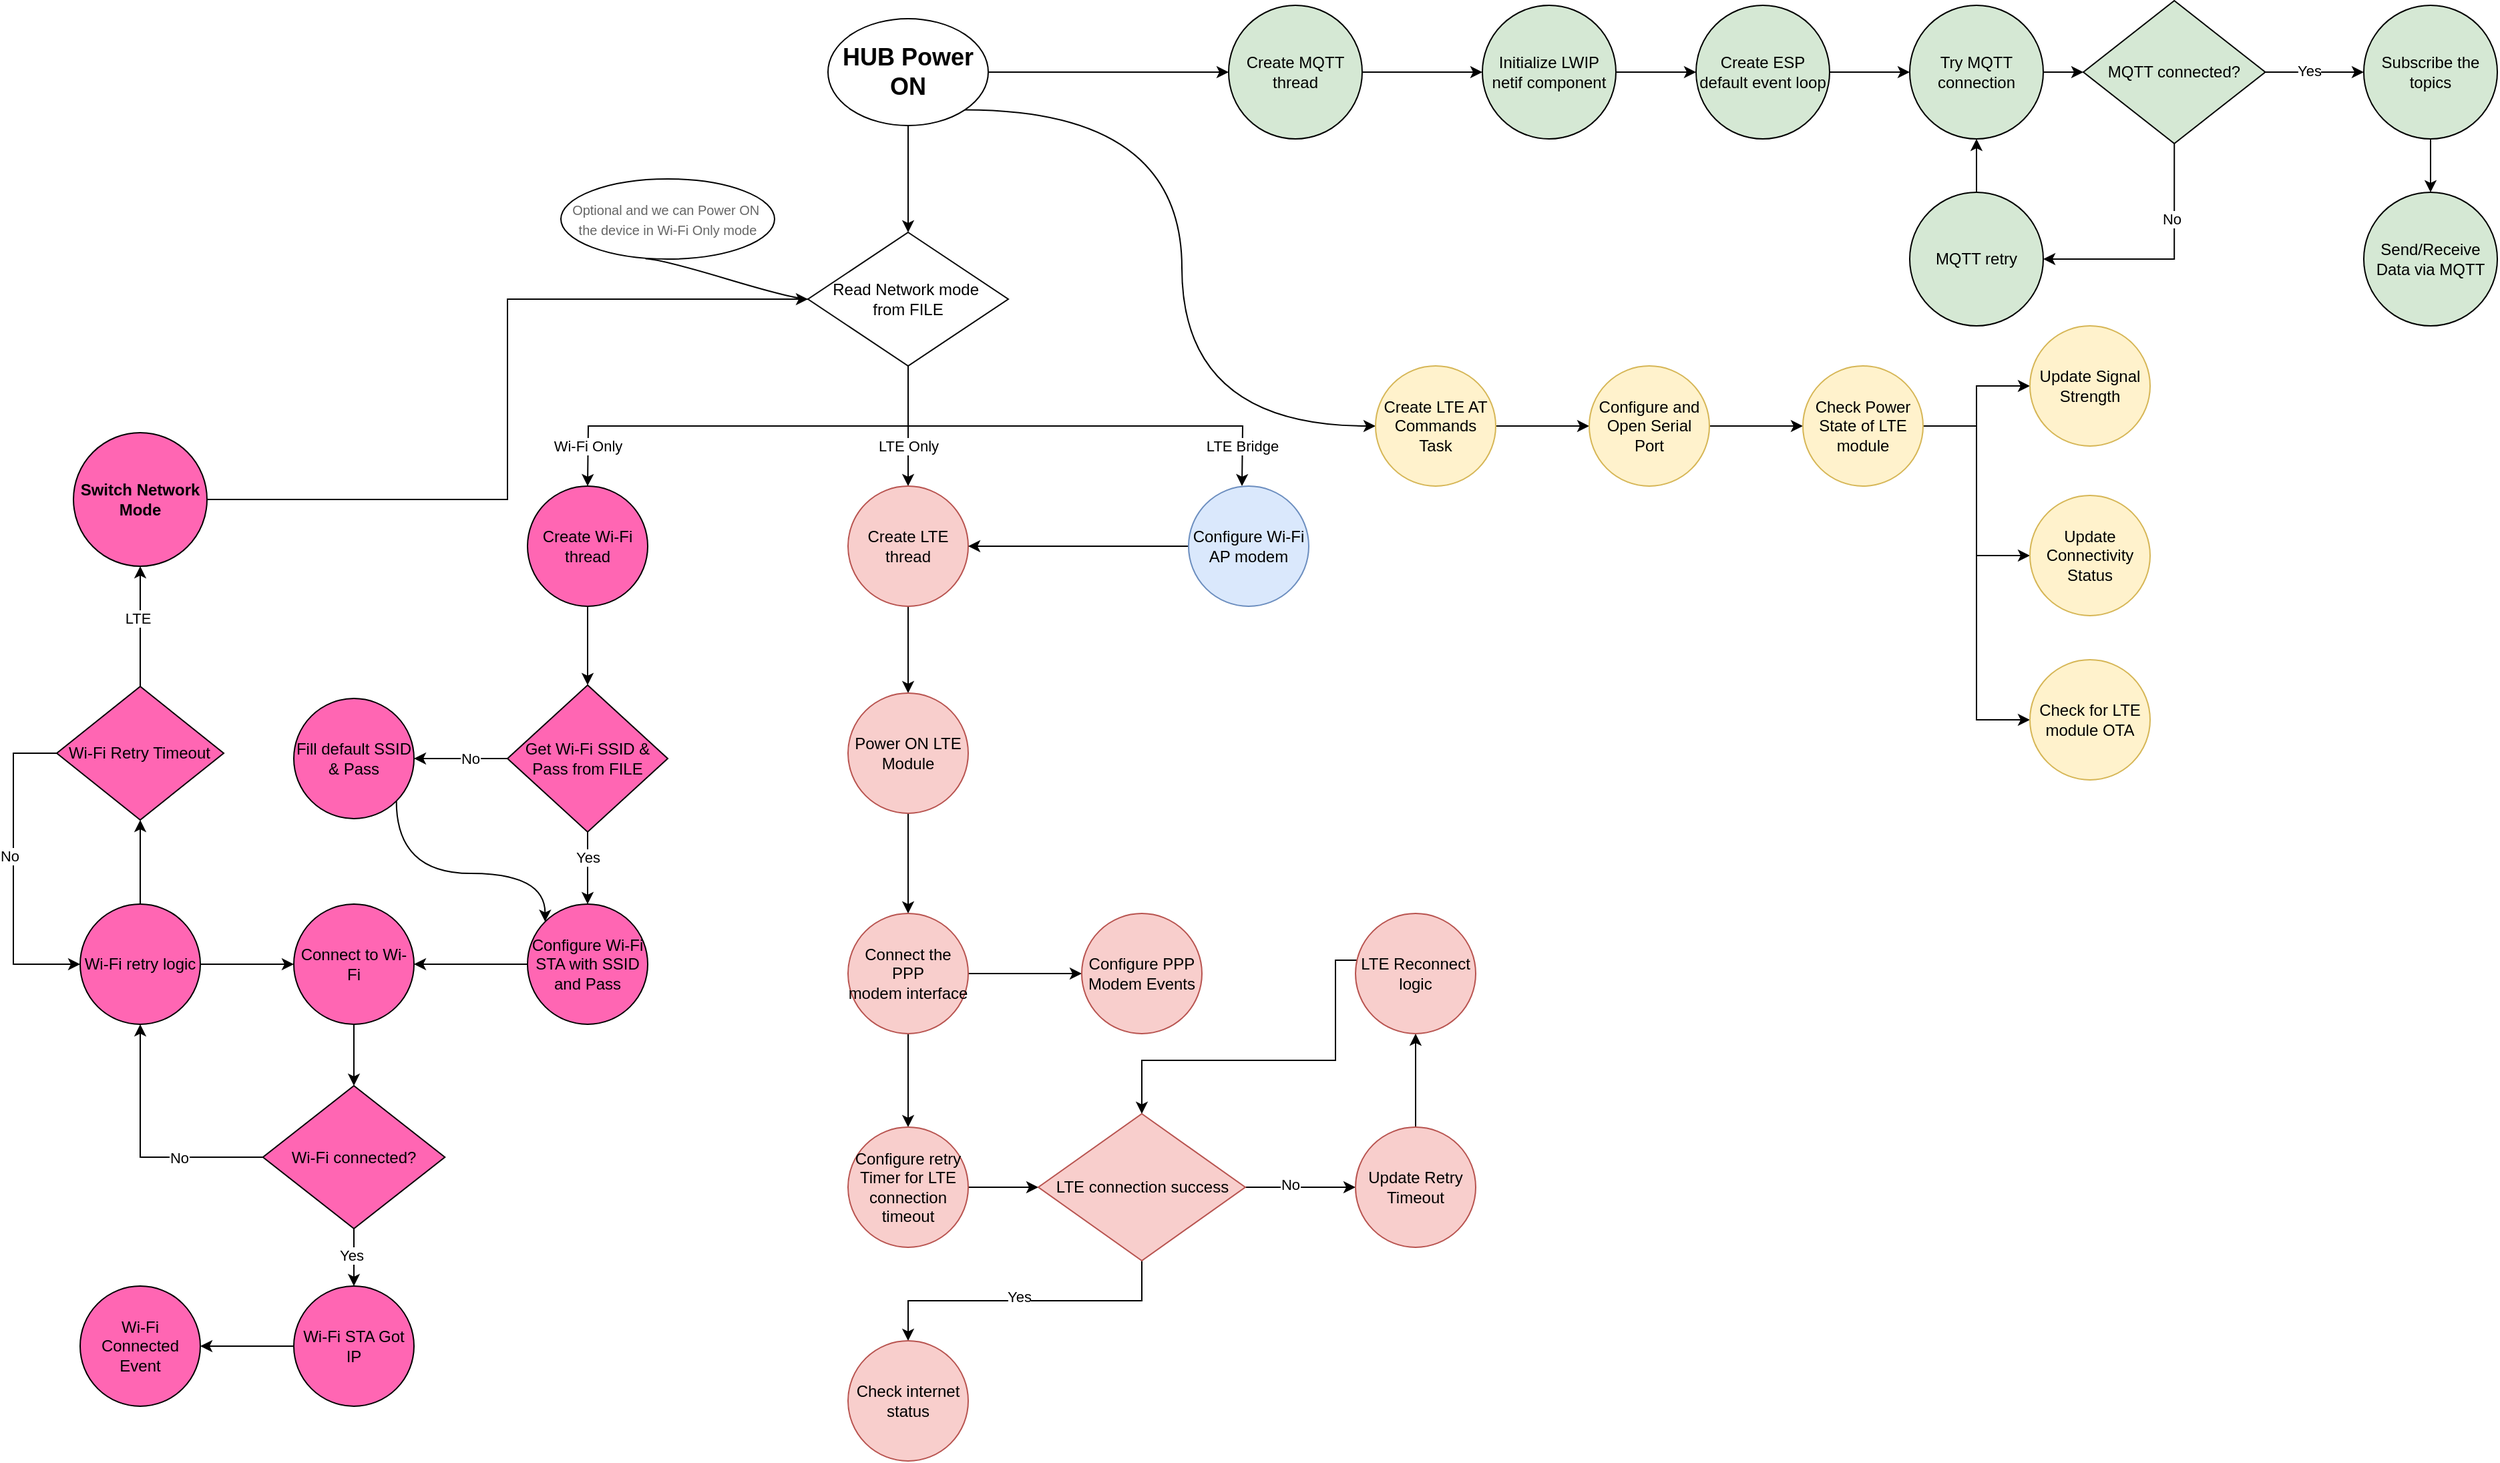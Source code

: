 <mxfile version="24.8.3">
  <diagram name="Page-1" id="DCz_qoyEs13wIHIU9r2-">
    <mxGraphModel dx="2311" dy="869" grid="1" gridSize="10" guides="1" tooltips="1" connect="1" arrows="1" fold="1" page="1" pageScale="1" pageWidth="3000" pageHeight="2500" math="0" shadow="0">
      <root>
        <mxCell id="0" />
        <mxCell id="1" parent="0" />
        <mxCell id="1noEsMnAWFIkvE6AnAer-5" value="" style="edgeStyle=orthogonalEdgeStyle;rounded=0;orthogonalLoop=1;jettySize=auto;html=1;" parent="1" source="1noEsMnAWFIkvE6AnAer-1" target="1noEsMnAWFIkvE6AnAer-4" edge="1">
          <mxGeometry relative="1" as="geometry" />
        </mxCell>
        <mxCell id="1noEsMnAWFIkvE6AnAer-123" style="edgeStyle=orthogonalEdgeStyle;rounded=0;orthogonalLoop=1;jettySize=auto;html=1;entryX=0;entryY=0.5;entryDx=0;entryDy=0;" parent="1" source="1noEsMnAWFIkvE6AnAer-1" target="1noEsMnAWFIkvE6AnAer-124" edge="1">
          <mxGeometry relative="1" as="geometry">
            <mxPoint x="1190" y="400" as="targetPoint" />
          </mxGeometry>
        </mxCell>
        <mxCell id="4WO7JMxw1xyXEHN4cRK8-4" style="edgeStyle=orthogonalEdgeStyle;rounded=0;orthogonalLoop=1;jettySize=auto;html=1;exitX=1;exitY=1;exitDx=0;exitDy=0;entryX=0;entryY=0.5;entryDx=0;entryDy=0;curved=1;" edge="1" parent="1" source="1noEsMnAWFIkvE6AnAer-1" target="4WO7JMxw1xyXEHN4cRK8-2">
          <mxGeometry relative="1" as="geometry" />
        </mxCell>
        <mxCell id="1noEsMnAWFIkvE6AnAer-1" value="&lt;font style=&quot;font-size: 18px;&quot;&gt;HUB Power ON&lt;/font&gt;" style="ellipse;whiteSpace=wrap;html=1;fontStyle=1" parent="1" vertex="1">
          <mxGeometry x="790" y="360" width="120" height="80" as="geometry" />
        </mxCell>
        <mxCell id="1noEsMnAWFIkvE6AnAer-7" value="" style="edgeStyle=orthogonalEdgeStyle;rounded=0;orthogonalLoop=1;jettySize=auto;html=1;" parent="1" source="1noEsMnAWFIkvE6AnAer-4" target="1noEsMnAWFIkvE6AnAer-6" edge="1">
          <mxGeometry relative="1" as="geometry" />
        </mxCell>
        <mxCell id="1noEsMnAWFIkvE6AnAer-13" value="LTE Only" style="edgeLabel;html=1;align=center;verticalAlign=middle;resizable=0;points=[];" parent="1noEsMnAWFIkvE6AnAer-7" vertex="1" connectable="0">
          <mxGeometry x="0.133" y="-1" relative="1" as="geometry">
            <mxPoint x="1" y="9" as="offset" />
          </mxGeometry>
        </mxCell>
        <mxCell id="1noEsMnAWFIkvE6AnAer-8" style="edgeStyle=orthogonalEdgeStyle;rounded=0;orthogonalLoop=1;jettySize=auto;html=1;exitX=0.5;exitY=1;exitDx=0;exitDy=0;" parent="1" source="1noEsMnAWFIkvE6AnAer-4" edge="1">
          <mxGeometry relative="1" as="geometry">
            <mxPoint x="1100" y="710" as="targetPoint" />
          </mxGeometry>
        </mxCell>
        <mxCell id="1noEsMnAWFIkvE6AnAer-14" value="LTE Bridge" style="edgeLabel;html=1;align=center;verticalAlign=middle;resizable=0;points=[];" parent="1noEsMnAWFIkvE6AnAer-8" vertex="1" connectable="0">
          <mxGeometry x="0.533" y="2" relative="1" as="geometry">
            <mxPoint x="34" y="17" as="offset" />
          </mxGeometry>
        </mxCell>
        <mxCell id="1noEsMnAWFIkvE6AnAer-10" style="edgeStyle=orthogonalEdgeStyle;rounded=0;orthogonalLoop=1;jettySize=auto;html=1;exitX=0.5;exitY=1;exitDx=0;exitDy=0;" parent="1" source="1noEsMnAWFIkvE6AnAer-4" edge="1">
          <mxGeometry relative="1" as="geometry">
            <mxPoint x="610" y="710" as="targetPoint" />
          </mxGeometry>
        </mxCell>
        <mxCell id="1noEsMnAWFIkvE6AnAer-12" value="Wi-Fi Only" style="edgeLabel;html=1;align=center;verticalAlign=middle;resizable=0;points=[];" parent="1noEsMnAWFIkvE6AnAer-10" vertex="1" connectable="0">
          <mxGeometry x="0.177" y="1" relative="1" as="geometry">
            <mxPoint x="-91" y="14" as="offset" />
          </mxGeometry>
        </mxCell>
        <mxCell id="1noEsMnAWFIkvE6AnAer-4" value="Read Network mode&amp;nbsp;&lt;div&gt;from FILE&lt;/div&gt;" style="rhombus;whiteSpace=wrap;html=1;" parent="1" vertex="1">
          <mxGeometry x="775" y="520" width="150" height="100" as="geometry" />
        </mxCell>
        <mxCell id="1noEsMnAWFIkvE6AnAer-140" value="" style="edgeStyle=orthogonalEdgeStyle;rounded=0;orthogonalLoop=1;jettySize=auto;html=1;" parent="1" source="1noEsMnAWFIkvE6AnAer-6" target="1noEsMnAWFIkvE6AnAer-139" edge="1">
          <mxGeometry relative="1" as="geometry" />
        </mxCell>
        <mxCell id="1noEsMnAWFIkvE6AnAer-6" value="Create LTE thread" style="ellipse;whiteSpace=wrap;html=1;fillColor=#f8cecc;strokeColor=#b85450;" parent="1" vertex="1">
          <mxGeometry x="805" y="710" width="90" height="90" as="geometry" />
        </mxCell>
        <mxCell id="4WO7JMxw1xyXEHN4cRK8-19" style="edgeStyle=orthogonalEdgeStyle;rounded=0;orthogonalLoop=1;jettySize=auto;html=1;" edge="1" parent="1" source="1noEsMnAWFIkvE6AnAer-9" target="1noEsMnAWFIkvE6AnAer-6">
          <mxGeometry relative="1" as="geometry" />
        </mxCell>
        <mxCell id="1noEsMnAWFIkvE6AnAer-9" value="Configure Wi-Fi AP modem" style="ellipse;whiteSpace=wrap;html=1;fillColor=#dae8fc;strokeColor=#6c8ebf;" parent="1" vertex="1">
          <mxGeometry x="1060" y="710" width="90" height="90" as="geometry" />
        </mxCell>
        <mxCell id="1noEsMnAWFIkvE6AnAer-33" value="" style="edgeStyle=orthogonalEdgeStyle;rounded=0;orthogonalLoop=1;jettySize=auto;html=1;fillColor=#FF66B3;" parent="1" source="1noEsMnAWFIkvE6AnAer-11" target="1noEsMnAWFIkvE6AnAer-32" edge="1">
          <mxGeometry relative="1" as="geometry" />
        </mxCell>
        <mxCell id="1noEsMnAWFIkvE6AnAer-34" value="Yes" style="edgeLabel;html=1;align=center;verticalAlign=middle;resizable=0;points=[];fillColor=#FF66B3;" parent="1noEsMnAWFIkvE6AnAer-33" vertex="1" connectable="0">
          <mxGeometry x="-0.293" relative="1" as="geometry">
            <mxPoint as="offset" />
          </mxGeometry>
        </mxCell>
        <mxCell id="1noEsMnAWFIkvE6AnAer-36" value="" style="edgeStyle=orthogonalEdgeStyle;rounded=0;orthogonalLoop=1;jettySize=auto;html=1;fillColor=#FF66B3;" parent="1" source="1noEsMnAWFIkvE6AnAer-11" target="1noEsMnAWFIkvE6AnAer-35" edge="1">
          <mxGeometry relative="1" as="geometry" />
        </mxCell>
        <mxCell id="1noEsMnAWFIkvE6AnAer-37" value="No" style="edgeLabel;html=1;align=center;verticalAlign=middle;resizable=0;points=[];fillColor=#FF66B3;" parent="1noEsMnAWFIkvE6AnAer-36" vertex="1" connectable="0">
          <mxGeometry x="-0.184" relative="1" as="geometry">
            <mxPoint as="offset" />
          </mxGeometry>
        </mxCell>
        <mxCell id="1noEsMnAWFIkvE6AnAer-11" value="Get Wi-Fi SSID &amp;amp; Pass from FILE" style="rhombus;whiteSpace=wrap;html=1;fillColor=#FF66B3;" parent="1" vertex="1">
          <mxGeometry x="550" y="859" width="120" height="110" as="geometry" />
        </mxCell>
        <mxCell id="1noEsMnAWFIkvE6AnAer-135" style="edgeStyle=orthogonalEdgeStyle;rounded=0;orthogonalLoop=1;jettySize=auto;html=1;entryX=0.5;entryY=0;entryDx=0;entryDy=0;" parent="1" source="1noEsMnAWFIkvE6AnAer-32" target="1noEsMnAWFIkvE6AnAer-38" edge="1">
          <mxGeometry relative="1" as="geometry" />
        </mxCell>
        <mxCell id="1noEsMnAWFIkvE6AnAer-32" value="Configure Wi-Fi STA with SSID and Pass" style="ellipse;whiteSpace=wrap;html=1;fillColor=#FF66B3;direction=south;" parent="1" vertex="1">
          <mxGeometry x="565" y="1023" width="90" height="90" as="geometry" />
        </mxCell>
        <mxCell id="4WO7JMxw1xyXEHN4cRK8-20" style="edgeStyle=orthogonalEdgeStyle;rounded=0;orthogonalLoop=1;jettySize=auto;html=1;exitX=1;exitY=0;exitDx=0;exitDy=0;entryX=0;entryY=1;entryDx=0;entryDy=0;curved=1;" edge="1" parent="1" source="1noEsMnAWFIkvE6AnAer-35" target="1noEsMnAWFIkvE6AnAer-32">
          <mxGeometry relative="1" as="geometry">
            <Array as="points">
              <mxPoint x="467" y="1000" />
              <mxPoint x="578" y="1000" />
            </Array>
          </mxGeometry>
        </mxCell>
        <mxCell id="1noEsMnAWFIkvE6AnAer-35" value="Fill default SSID &amp;amp; Pass" style="ellipse;whiteSpace=wrap;html=1;fillColor=#FF66B3;direction=south;" parent="1" vertex="1">
          <mxGeometry x="390" y="869" width="90" height="90" as="geometry" />
        </mxCell>
        <mxCell id="1noEsMnAWFIkvE6AnAer-107" style="edgeStyle=orthogonalEdgeStyle;rounded=0;orthogonalLoop=1;jettySize=auto;html=1;entryX=0.5;entryY=0;entryDx=0;entryDy=0;" parent="1" source="1noEsMnAWFIkvE6AnAer-38" target="1noEsMnAWFIkvE6AnAer-106" edge="1">
          <mxGeometry relative="1" as="geometry" />
        </mxCell>
        <mxCell id="1noEsMnAWFIkvE6AnAer-38" value="Connect to Wi-Fi" style="ellipse;whiteSpace=wrap;html=1;fillColor=#FF66B3;direction=south;" parent="1" vertex="1">
          <mxGeometry x="390" y="1023" width="90" height="90" as="geometry" />
        </mxCell>
        <mxCell id="1noEsMnAWFIkvE6AnAer-50" value="" style="edgeStyle=orthogonalEdgeStyle;rounded=0;orthogonalLoop=1;jettySize=auto;html=1;fillColor=#FF66B3;" parent="1" source="1noEsMnAWFIkvE6AnAer-47" target="1noEsMnAWFIkvE6AnAer-49" edge="1">
          <mxGeometry relative="1" as="geometry" />
        </mxCell>
        <mxCell id="1noEsMnAWFIkvE6AnAer-47" value="Try MQTT connection" style="ellipse;whiteSpace=wrap;html=1;fillColor=#D5E8D4;" parent="1" vertex="1">
          <mxGeometry x="1600" y="350" width="100" height="100" as="geometry" />
        </mxCell>
        <mxCell id="1noEsMnAWFIkvE6AnAer-95" style="edgeStyle=orthogonalEdgeStyle;rounded=0;orthogonalLoop=1;jettySize=auto;html=1;entryX=1;entryY=0.5;entryDx=0;entryDy=0;exitX=0.5;exitY=1;exitDx=0;exitDy=0;fillColor=#FF66B3;" parent="1" source="1noEsMnAWFIkvE6AnAer-49" target="1noEsMnAWFIkvE6AnAer-97" edge="1">
          <mxGeometry relative="1" as="geometry" />
        </mxCell>
        <mxCell id="1noEsMnAWFIkvE6AnAer-99" value="No" style="edgeLabel;html=1;align=center;verticalAlign=middle;resizable=0;points=[];fillColor=#FF66B3;" parent="1noEsMnAWFIkvE6AnAer-95" vertex="1" connectable="0">
          <mxGeometry x="-0.393" y="-2" relative="1" as="geometry">
            <mxPoint as="offset" />
          </mxGeometry>
        </mxCell>
        <mxCell id="1noEsMnAWFIkvE6AnAer-101" value="" style="edgeStyle=orthogonalEdgeStyle;rounded=0;orthogonalLoop=1;jettySize=auto;html=1;fillColor=#FF66B3;entryX=0;entryY=0.5;entryDx=0;entryDy=0;" parent="1" source="1noEsMnAWFIkvE6AnAer-49" target="1noEsMnAWFIkvE6AnAer-132" edge="1">
          <mxGeometry relative="1" as="geometry">
            <mxPoint x="1835.0" y="646.25" as="targetPoint" />
          </mxGeometry>
        </mxCell>
        <mxCell id="1noEsMnAWFIkvE6AnAer-102" value="Yes" style="edgeLabel;html=1;align=center;verticalAlign=middle;resizable=0;points=[];fillColor=#FF66B3;" parent="1noEsMnAWFIkvE6AnAer-101" vertex="1" connectable="0">
          <mxGeometry x="-0.115" y="1" relative="1" as="geometry">
            <mxPoint as="offset" />
          </mxGeometry>
        </mxCell>
        <mxCell id="1noEsMnAWFIkvE6AnAer-49" value="MQTT connected?" style="rhombus;whiteSpace=wrap;html=1;fillColor=#D5E8D4;" parent="1" vertex="1">
          <mxGeometry x="1730" y="346.5" width="136.25" height="107" as="geometry" />
        </mxCell>
        <mxCell id="1noEsMnAWFIkvE6AnAer-98" style="edgeStyle=orthogonalEdgeStyle;rounded=0;orthogonalLoop=1;jettySize=auto;html=1;entryX=0.5;entryY=1;entryDx=0;entryDy=0;fillColor=#FF66B3;" parent="1" source="1noEsMnAWFIkvE6AnAer-97" target="1noEsMnAWFIkvE6AnAer-47" edge="1">
          <mxGeometry relative="1" as="geometry" />
        </mxCell>
        <mxCell id="1noEsMnAWFIkvE6AnAer-97" value="MQTT retry" style="ellipse;whiteSpace=wrap;html=1;fillColor=#D5E8D4;" parent="1" vertex="1">
          <mxGeometry x="1600" y="490" width="100" height="100" as="geometry" />
        </mxCell>
        <mxCell id="1noEsMnAWFIkvE6AnAer-103" value="&lt;span style=&quot;text-wrap: nowrap; color: rgb(102, 102, 102); font-size: 10px; text-align: left;&quot;&gt;Optional and we can Power ON&amp;nbsp;&lt;/span&gt;&lt;div&gt;&lt;span style=&quot;color: rgb(102, 102, 102); font-size: 10px; text-align: left; text-wrap: nowrap;&quot;&gt;the device in Wi-Fi Only mode&lt;/span&gt;&lt;/div&gt;" style="ellipse;whiteSpace=wrap;html=1;align=center;newEdgeStyle={&quot;edgeStyle&quot;:&quot;entityRelationEdgeStyle&quot;,&quot;startArrow&quot;:&quot;none&quot;,&quot;endArrow&quot;:&quot;none&quot;,&quot;segment&quot;:10,&quot;curved&quot;:1,&quot;sourcePerimeterSpacing&quot;:0,&quot;targetPerimeterSpacing&quot;:0};treeFolding=1;treeMoving=1;" parent="1" vertex="1">
          <mxGeometry x="590" y="480" width="160" height="60" as="geometry" />
        </mxCell>
        <mxCell id="1noEsMnAWFIkvE6AnAer-104" style="edgeStyle=entityRelationEdgeStyle;rounded=0;orthogonalLoop=1;jettySize=auto;html=1;startArrow=none;endArrow=none;segment=10;curved=1;sourcePerimeterSpacing=0;targetPerimeterSpacing=0;entryX=0;entryY=0.5;entryDx=0;entryDy=0;exitX=0.396;exitY=0.995;exitDx=0;exitDy=0;exitPerimeter=0;" parent="1" source="1noEsMnAWFIkvE6AnAer-103" target="1noEsMnAWFIkvE6AnAer-4" edge="1">
          <mxGeometry relative="1" as="geometry">
            <mxPoint x="895" y="550" as="targetPoint" />
            <Array as="points">
              <mxPoint x="970" y="500" />
            </Array>
          </mxGeometry>
        </mxCell>
        <mxCell id="1noEsMnAWFIkvE6AnAer-105" value="Send/Receive Data via&amp;nbsp;&lt;span style=&quot;background-color: initial;&quot;&gt;MQTT&lt;/span&gt;" style="ellipse;whiteSpace=wrap;html=1;fillColor=#D5E8D4;" parent="1" vertex="1">
          <mxGeometry x="1940" y="490" width="100" height="100" as="geometry" />
        </mxCell>
        <mxCell id="1noEsMnAWFIkvE6AnAer-111" value="" style="edgeStyle=orthogonalEdgeStyle;rounded=0;orthogonalLoop=1;jettySize=auto;html=1;" parent="1" source="1noEsMnAWFIkvE6AnAer-106" target="1noEsMnAWFIkvE6AnAer-110" edge="1">
          <mxGeometry relative="1" as="geometry" />
        </mxCell>
        <mxCell id="1noEsMnAWFIkvE6AnAer-112" value="No" style="edgeLabel;html=1;align=center;verticalAlign=middle;resizable=0;points=[];" parent="1noEsMnAWFIkvE6AnAer-111" vertex="1" connectable="0">
          <mxGeometry x="-0.176" y="-2" relative="1" as="geometry">
            <mxPoint x="16" y="2" as="offset" />
          </mxGeometry>
        </mxCell>
        <mxCell id="1noEsMnAWFIkvE6AnAer-106" value="Wi-Fi connected?" style="rhombus;whiteSpace=wrap;html=1;fillColor=#FF66B3;" parent="1" vertex="1">
          <mxGeometry x="366.88" y="1159" width="136.25" height="107" as="geometry" />
        </mxCell>
        <mxCell id="1noEsMnAWFIkvE6AnAer-134" style="edgeStyle=orthogonalEdgeStyle;rounded=0;orthogonalLoop=1;jettySize=auto;html=1;entryX=0.5;entryY=1;entryDx=0;entryDy=0;" parent="1" source="1noEsMnAWFIkvE6AnAer-110" target="1noEsMnAWFIkvE6AnAer-38" edge="1">
          <mxGeometry relative="1" as="geometry" />
        </mxCell>
        <mxCell id="4WO7JMxw1xyXEHN4cRK8-22" value="" style="edgeStyle=orthogonalEdgeStyle;rounded=0;orthogonalLoop=1;jettySize=auto;html=1;" edge="1" parent="1" source="1noEsMnAWFIkvE6AnAer-110" target="4WO7JMxw1xyXEHN4cRK8-21">
          <mxGeometry relative="1" as="geometry" />
        </mxCell>
        <mxCell id="1noEsMnAWFIkvE6AnAer-110" value="Wi-Fi retry logic" style="ellipse;whiteSpace=wrap;html=1;fillColor=#FF66B3;direction=south;" parent="1" vertex="1">
          <mxGeometry x="230.005" y="1023" width="90" height="90" as="geometry" />
        </mxCell>
        <mxCell id="1noEsMnAWFIkvE6AnAer-117" value="" style="edgeStyle=orthogonalEdgeStyle;rounded=0;orthogonalLoop=1;jettySize=auto;html=1;entryX=0;entryY=0.5;entryDx=0;entryDy=0;exitX=0.5;exitY=1;exitDx=0;exitDy=0;" parent="1" source="1noEsMnAWFIkvE6AnAer-106" target="1noEsMnAWFIkvE6AnAer-116" edge="1">
          <mxGeometry relative="1" as="geometry">
            <mxPoint x="248" y="1121" as="sourcePoint" />
            <mxPoint x="395" y="1238" as="targetPoint" />
          </mxGeometry>
        </mxCell>
        <mxCell id="1noEsMnAWFIkvE6AnAer-119" value="Yes" style="edgeLabel;html=1;align=center;verticalAlign=middle;resizable=0;points=[];" parent="1noEsMnAWFIkvE6AnAer-117" vertex="1" connectable="0">
          <mxGeometry x="-0.104" y="-2" relative="1" as="geometry">
            <mxPoint as="offset" />
          </mxGeometry>
        </mxCell>
        <mxCell id="1noEsMnAWFIkvE6AnAer-122" value="" style="edgeStyle=orthogonalEdgeStyle;rounded=0;orthogonalLoop=1;jettySize=auto;html=1;" parent="1" source="1noEsMnAWFIkvE6AnAer-116" target="1noEsMnAWFIkvE6AnAer-121" edge="1">
          <mxGeometry relative="1" as="geometry" />
        </mxCell>
        <mxCell id="1noEsMnAWFIkvE6AnAer-116" value="Wi-Fi STA Got IP" style="ellipse;whiteSpace=wrap;html=1;fillColor=#FF66B3;direction=south;" parent="1" vertex="1">
          <mxGeometry x="389.995" y="1309" width="90" height="90" as="geometry" />
        </mxCell>
        <mxCell id="1noEsMnAWFIkvE6AnAer-121" value="Wi-Fi Connected Event" style="ellipse;whiteSpace=wrap;html=1;fillColor=#FF66B3;direction=south;" parent="1" vertex="1">
          <mxGeometry x="230.005" y="1309" width="90" height="90" as="geometry" />
        </mxCell>
        <mxCell id="1noEsMnAWFIkvE6AnAer-128" style="edgeStyle=orthogonalEdgeStyle;rounded=0;orthogonalLoop=1;jettySize=auto;html=1;" parent="1" source="1noEsMnAWFIkvE6AnAer-124" target="1noEsMnAWFIkvE6AnAer-127" edge="1">
          <mxGeometry relative="1" as="geometry" />
        </mxCell>
        <mxCell id="1noEsMnAWFIkvE6AnAer-124" value="Create MQTT thread" style="ellipse;whiteSpace=wrap;html=1;fillColor=#D5E8D4;" parent="1" vertex="1">
          <mxGeometry x="1090" y="350" width="100" height="100" as="geometry" />
        </mxCell>
        <mxCell id="1noEsMnAWFIkvE6AnAer-130" value="" style="edgeStyle=orthogonalEdgeStyle;rounded=0;orthogonalLoop=1;jettySize=auto;html=1;" parent="1" source="1noEsMnAWFIkvE6AnAer-127" target="1noEsMnAWFIkvE6AnAer-129" edge="1">
          <mxGeometry relative="1" as="geometry" />
        </mxCell>
        <mxCell id="1noEsMnAWFIkvE6AnAer-127" value="Initialize LWIP netif component" style="ellipse;whiteSpace=wrap;html=1;fillColor=#D5E8D4;" parent="1" vertex="1">
          <mxGeometry x="1280" y="350" width="100" height="100" as="geometry" />
        </mxCell>
        <mxCell id="1noEsMnAWFIkvE6AnAer-131" style="edgeStyle=orthogonalEdgeStyle;rounded=0;orthogonalLoop=1;jettySize=auto;html=1;" parent="1" source="1noEsMnAWFIkvE6AnAer-129" target="1noEsMnAWFIkvE6AnAer-47" edge="1">
          <mxGeometry relative="1" as="geometry" />
        </mxCell>
        <mxCell id="1noEsMnAWFIkvE6AnAer-129" value="Create ESP default event loop" style="ellipse;whiteSpace=wrap;html=1;fillColor=#D5E8D4;" parent="1" vertex="1">
          <mxGeometry x="1440" y="350" width="100" height="100" as="geometry" />
        </mxCell>
        <mxCell id="1noEsMnAWFIkvE6AnAer-133" style="edgeStyle=orthogonalEdgeStyle;rounded=0;orthogonalLoop=1;jettySize=auto;html=1;entryX=0.5;entryY=0;entryDx=0;entryDy=0;" parent="1" source="1noEsMnAWFIkvE6AnAer-132" target="1noEsMnAWFIkvE6AnAer-105" edge="1">
          <mxGeometry relative="1" as="geometry" />
        </mxCell>
        <mxCell id="1noEsMnAWFIkvE6AnAer-132" value="Subscribe the topics" style="ellipse;whiteSpace=wrap;html=1;fillColor=#D5E8D4;" parent="1" vertex="1">
          <mxGeometry x="1940" y="350" width="100" height="100" as="geometry" />
        </mxCell>
        <mxCell id="1noEsMnAWFIkvE6AnAer-137" style="edgeStyle=orthogonalEdgeStyle;rounded=0;orthogonalLoop=1;jettySize=auto;html=1;entryX=0.5;entryY=0;entryDx=0;entryDy=0;" parent="1" source="1noEsMnAWFIkvE6AnAer-136" target="1noEsMnAWFIkvE6AnAer-11" edge="1">
          <mxGeometry relative="1" as="geometry" />
        </mxCell>
        <mxCell id="1noEsMnAWFIkvE6AnAer-136" value="Create Wi-Fi thread" style="ellipse;whiteSpace=wrap;html=1;fillColor=#FF66B3;direction=south;" parent="1" vertex="1">
          <mxGeometry x="565" y="710" width="90" height="90" as="geometry" />
        </mxCell>
        <mxCell id="1noEsMnAWFIkvE6AnAer-142" value="" style="edgeStyle=orthogonalEdgeStyle;rounded=0;orthogonalLoop=1;jettySize=auto;html=1;" parent="1" source="1noEsMnAWFIkvE6AnAer-139" target="1noEsMnAWFIkvE6AnAer-141" edge="1">
          <mxGeometry relative="1" as="geometry" />
        </mxCell>
        <mxCell id="1noEsMnAWFIkvE6AnAer-139" value="Power ON LTE Module" style="ellipse;whiteSpace=wrap;html=1;fillColor=#f8cecc;strokeColor=#b85450;" parent="1" vertex="1">
          <mxGeometry x="805" y="865" width="90" height="90" as="geometry" />
        </mxCell>
        <mxCell id="1noEsMnAWFIkvE6AnAer-144" value="" style="edgeStyle=orthogonalEdgeStyle;rounded=0;orthogonalLoop=1;jettySize=auto;html=1;" parent="1" source="1noEsMnAWFIkvE6AnAer-141" target="1noEsMnAWFIkvE6AnAer-143" edge="1">
          <mxGeometry relative="1" as="geometry" />
        </mxCell>
        <mxCell id="4WO7JMxw1xyXEHN4cRK8-31" value="" style="edgeStyle=orthogonalEdgeStyle;rounded=0;orthogonalLoop=1;jettySize=auto;html=1;" edge="1" parent="1" source="1noEsMnAWFIkvE6AnAer-141" target="4WO7JMxw1xyXEHN4cRK8-30">
          <mxGeometry relative="1" as="geometry" />
        </mxCell>
        <mxCell id="1noEsMnAWFIkvE6AnAer-141" value="Connect the PPP modem&lt;span style=&quot;background-color: initial;&quot;&gt;&amp;nbsp;interface&lt;/span&gt;" style="ellipse;whiteSpace=wrap;html=1;fillColor=#f8cecc;strokeColor=#b85450;" parent="1" vertex="1">
          <mxGeometry x="805" y="1030" width="90" height="90" as="geometry" />
        </mxCell>
        <mxCell id="4WO7JMxw1xyXEHN4cRK8-33" value="" style="edgeStyle=orthogonalEdgeStyle;rounded=0;orthogonalLoop=1;jettySize=auto;html=1;" edge="1" parent="1" source="1noEsMnAWFIkvE6AnAer-143" target="4WO7JMxw1xyXEHN4cRK8-32">
          <mxGeometry relative="1" as="geometry" />
        </mxCell>
        <mxCell id="1noEsMnAWFIkvE6AnAer-143" value="Configure retry Timer for LTE connection timeout" style="ellipse;whiteSpace=wrap;html=1;fillColor=#f8cecc;strokeColor=#b85450;" parent="1" vertex="1">
          <mxGeometry x="805" y="1190" width="90" height="90" as="geometry" />
        </mxCell>
        <mxCell id="4WO7JMxw1xyXEHN4cRK8-6" value="" style="edgeStyle=orthogonalEdgeStyle;rounded=0;orthogonalLoop=1;jettySize=auto;html=1;" edge="1" parent="1" source="4WO7JMxw1xyXEHN4cRK8-2" target="4WO7JMxw1xyXEHN4cRK8-5">
          <mxGeometry relative="1" as="geometry" />
        </mxCell>
        <mxCell id="4WO7JMxw1xyXEHN4cRK8-2" value="Create LTE AT Commands Task" style="ellipse;whiteSpace=wrap;html=1;fillColor=#fff2cc;strokeColor=#d6b656;" vertex="1" parent="1">
          <mxGeometry x="1200" y="620" width="90" height="90" as="geometry" />
        </mxCell>
        <mxCell id="4WO7JMxw1xyXEHN4cRK8-8" value="" style="edgeStyle=orthogonalEdgeStyle;rounded=0;orthogonalLoop=1;jettySize=auto;html=1;" edge="1" parent="1" source="4WO7JMxw1xyXEHN4cRK8-5" target="4WO7JMxw1xyXEHN4cRK8-7">
          <mxGeometry relative="1" as="geometry" />
        </mxCell>
        <mxCell id="4WO7JMxw1xyXEHN4cRK8-5" value="Configure and Open Serial Port" style="ellipse;whiteSpace=wrap;html=1;fillColor=#fff2cc;strokeColor=#d6b656;" vertex="1" parent="1">
          <mxGeometry x="1360" y="620" width="90" height="90" as="geometry" />
        </mxCell>
        <mxCell id="4WO7JMxw1xyXEHN4cRK8-14" value="" style="edgeStyle=orthogonalEdgeStyle;rounded=0;orthogonalLoop=1;jettySize=auto;html=1;" edge="1" parent="1" source="4WO7JMxw1xyXEHN4cRK8-7" target="4WO7JMxw1xyXEHN4cRK8-13">
          <mxGeometry relative="1" as="geometry" />
        </mxCell>
        <mxCell id="4WO7JMxw1xyXEHN4cRK8-17" style="edgeStyle=orthogonalEdgeStyle;rounded=0;orthogonalLoop=1;jettySize=auto;html=1;exitX=1;exitY=0.5;exitDx=0;exitDy=0;entryX=0;entryY=0.5;entryDx=0;entryDy=0;" edge="1" parent="1" source="4WO7JMxw1xyXEHN4cRK8-7" target="4WO7JMxw1xyXEHN4cRK8-15">
          <mxGeometry relative="1" as="geometry" />
        </mxCell>
        <mxCell id="4WO7JMxw1xyXEHN4cRK8-18" style="edgeStyle=orthogonalEdgeStyle;rounded=0;orthogonalLoop=1;jettySize=auto;html=1;entryX=0;entryY=0.5;entryDx=0;entryDy=0;" edge="1" parent="1" source="4WO7JMxw1xyXEHN4cRK8-7" target="4WO7JMxw1xyXEHN4cRK8-16">
          <mxGeometry relative="1" as="geometry" />
        </mxCell>
        <mxCell id="4WO7JMxw1xyXEHN4cRK8-7" value="Check Power State of LTE module" style="ellipse;whiteSpace=wrap;html=1;fillColor=#fff2cc;strokeColor=#d6b656;" vertex="1" parent="1">
          <mxGeometry x="1520" y="620" width="90" height="90" as="geometry" />
        </mxCell>
        <mxCell id="4WO7JMxw1xyXEHN4cRK8-13" value="Update Signal Strength" style="ellipse;whiteSpace=wrap;html=1;fillColor=#fff2cc;strokeColor=#d6b656;" vertex="1" parent="1">
          <mxGeometry x="1690" y="590" width="90" height="90" as="geometry" />
        </mxCell>
        <mxCell id="4WO7JMxw1xyXEHN4cRK8-15" value="Update Connectivity Status" style="ellipse;whiteSpace=wrap;html=1;fillColor=#fff2cc;strokeColor=#d6b656;" vertex="1" parent="1">
          <mxGeometry x="1690" y="717" width="90" height="90" as="geometry" />
        </mxCell>
        <mxCell id="4WO7JMxw1xyXEHN4cRK8-16" value="Check for LTE module OTA" style="ellipse;whiteSpace=wrap;html=1;fillColor=#fff2cc;strokeColor=#d6b656;" vertex="1" parent="1">
          <mxGeometry x="1690" y="840" width="90" height="90" as="geometry" />
        </mxCell>
        <mxCell id="4WO7JMxw1xyXEHN4cRK8-23" style="edgeStyle=orthogonalEdgeStyle;rounded=0;orthogonalLoop=1;jettySize=auto;html=1;entryX=0.5;entryY=1;entryDx=0;entryDy=0;exitX=0;exitY=0.5;exitDx=0;exitDy=0;" edge="1" parent="1" source="4WO7JMxw1xyXEHN4cRK8-21" target="1noEsMnAWFIkvE6AnAer-110">
          <mxGeometry relative="1" as="geometry">
            <Array as="points">
              <mxPoint x="180" y="910" />
              <mxPoint x="180" y="1068" />
            </Array>
          </mxGeometry>
        </mxCell>
        <mxCell id="4WO7JMxw1xyXEHN4cRK8-24" value="No" style="edgeLabel;html=1;align=center;verticalAlign=middle;resizable=0;points=[];" vertex="1" connectable="0" parent="4WO7JMxw1xyXEHN4cRK8-23">
          <mxGeometry x="-0.284" y="-3" relative="1" as="geometry">
            <mxPoint y="23" as="offset" />
          </mxGeometry>
        </mxCell>
        <mxCell id="4WO7JMxw1xyXEHN4cRK8-26" value="" style="edgeStyle=orthogonalEdgeStyle;rounded=0;orthogonalLoop=1;jettySize=auto;html=1;" edge="1" parent="1" source="4WO7JMxw1xyXEHN4cRK8-21" target="4WO7JMxw1xyXEHN4cRK8-25">
          <mxGeometry relative="1" as="geometry" />
        </mxCell>
        <mxCell id="4WO7JMxw1xyXEHN4cRK8-27" value="LTE" style="edgeLabel;html=1;align=center;verticalAlign=middle;resizable=0;points=[];" vertex="1" connectable="0" parent="4WO7JMxw1xyXEHN4cRK8-26">
          <mxGeometry x="0.149" y="2" relative="1" as="geometry">
            <mxPoint as="offset" />
          </mxGeometry>
        </mxCell>
        <mxCell id="4WO7JMxw1xyXEHN4cRK8-21" value="Wi-Fi Retry Timeout" style="rhombus;whiteSpace=wrap;html=1;fillColor=#FF66B3;" vertex="1" parent="1">
          <mxGeometry x="212.5" y="860" width="125.01" height="100" as="geometry" />
        </mxCell>
        <mxCell id="4WO7JMxw1xyXEHN4cRK8-29" style="edgeStyle=orthogonalEdgeStyle;rounded=0;orthogonalLoop=1;jettySize=auto;html=1;entryX=0;entryY=0.5;entryDx=0;entryDy=0;" edge="1" parent="1" source="4WO7JMxw1xyXEHN4cRK8-25" target="1noEsMnAWFIkvE6AnAer-4">
          <mxGeometry relative="1" as="geometry" />
        </mxCell>
        <mxCell id="4WO7JMxw1xyXEHN4cRK8-25" value="Switch Network Mode" style="ellipse;whiteSpace=wrap;html=1;fillColor=#FF66B3;fontStyle=1" vertex="1" parent="1">
          <mxGeometry x="225.005" y="670" width="100" height="100" as="geometry" />
        </mxCell>
        <mxCell id="4WO7JMxw1xyXEHN4cRK8-30" value="Configure PPP Modem Events" style="ellipse;whiteSpace=wrap;html=1;fillColor=#f8cecc;strokeColor=#b85450;" vertex="1" parent="1">
          <mxGeometry x="980" y="1030" width="90" height="90" as="geometry" />
        </mxCell>
        <mxCell id="4WO7JMxw1xyXEHN4cRK8-35" style="edgeStyle=orthogonalEdgeStyle;rounded=0;orthogonalLoop=1;jettySize=auto;html=1;entryX=0.5;entryY=0;entryDx=0;entryDy=0;" edge="1" parent="1" source="4WO7JMxw1xyXEHN4cRK8-32" target="4WO7JMxw1xyXEHN4cRK8-34">
          <mxGeometry relative="1" as="geometry">
            <Array as="points">
              <mxPoint x="1025" y="1320" />
              <mxPoint x="850" y="1320" />
            </Array>
          </mxGeometry>
        </mxCell>
        <mxCell id="4WO7JMxw1xyXEHN4cRK8-36" value="Yes" style="edgeLabel;html=1;align=center;verticalAlign=middle;resizable=0;points=[];" vertex="1" connectable="0" parent="4WO7JMxw1xyXEHN4cRK8-35">
          <mxGeometry x="0.035" y="-3" relative="1" as="geometry">
            <mxPoint x="-1" as="offset" />
          </mxGeometry>
        </mxCell>
        <mxCell id="4WO7JMxw1xyXEHN4cRK8-38" style="edgeStyle=orthogonalEdgeStyle;rounded=0;orthogonalLoop=1;jettySize=auto;html=1;entryX=0;entryY=0.5;entryDx=0;entryDy=0;" edge="1" parent="1" source="4WO7JMxw1xyXEHN4cRK8-32" target="4WO7JMxw1xyXEHN4cRK8-37">
          <mxGeometry relative="1" as="geometry" />
        </mxCell>
        <mxCell id="4WO7JMxw1xyXEHN4cRK8-42" value="No" style="edgeLabel;html=1;align=center;verticalAlign=middle;resizable=0;points=[];" vertex="1" connectable="0" parent="4WO7JMxw1xyXEHN4cRK8-38">
          <mxGeometry x="-0.203" y="2" relative="1" as="geometry">
            <mxPoint as="offset" />
          </mxGeometry>
        </mxCell>
        <mxCell id="4WO7JMxw1xyXEHN4cRK8-32" value="LTE connection success" style="rhombus;whiteSpace=wrap;html=1;fillColor=#f8cecc;strokeColor=#b85450;" vertex="1" parent="1">
          <mxGeometry x="947.5" y="1180" width="155" height="110" as="geometry" />
        </mxCell>
        <mxCell id="4WO7JMxw1xyXEHN4cRK8-34" value="Check internet status" style="ellipse;whiteSpace=wrap;html=1;fillColor=#f8cecc;strokeColor=#b85450;" vertex="1" parent="1">
          <mxGeometry x="805" y="1350" width="90" height="90" as="geometry" />
        </mxCell>
        <mxCell id="4WO7JMxw1xyXEHN4cRK8-40" value="" style="edgeStyle=orthogonalEdgeStyle;rounded=0;orthogonalLoop=1;jettySize=auto;html=1;" edge="1" parent="1" source="4WO7JMxw1xyXEHN4cRK8-37" target="4WO7JMxw1xyXEHN4cRK8-39">
          <mxGeometry relative="1" as="geometry" />
        </mxCell>
        <mxCell id="4WO7JMxw1xyXEHN4cRK8-37" value="Update Retry Timeout" style="ellipse;whiteSpace=wrap;html=1;fillColor=#f8cecc;strokeColor=#b85450;" vertex="1" parent="1">
          <mxGeometry x="1185" y="1190" width="90" height="90" as="geometry" />
        </mxCell>
        <mxCell id="4WO7JMxw1xyXEHN4cRK8-41" style="edgeStyle=orthogonalEdgeStyle;rounded=0;orthogonalLoop=1;jettySize=auto;html=1;entryX=0.5;entryY=0;entryDx=0;entryDy=0;" edge="1" parent="1" source="4WO7JMxw1xyXEHN4cRK8-39" target="4WO7JMxw1xyXEHN4cRK8-32">
          <mxGeometry relative="1" as="geometry">
            <Array as="points">
              <mxPoint x="1170" y="1065" />
              <mxPoint x="1170" y="1140" />
              <mxPoint x="1025" y="1140" />
            </Array>
          </mxGeometry>
        </mxCell>
        <mxCell id="4WO7JMxw1xyXEHN4cRK8-39" value="LTE Reconnect logic" style="ellipse;whiteSpace=wrap;html=1;fillColor=#f8cecc;strokeColor=#b85450;" vertex="1" parent="1">
          <mxGeometry x="1185" y="1030" width="90" height="90" as="geometry" />
        </mxCell>
      </root>
    </mxGraphModel>
  </diagram>
</mxfile>
